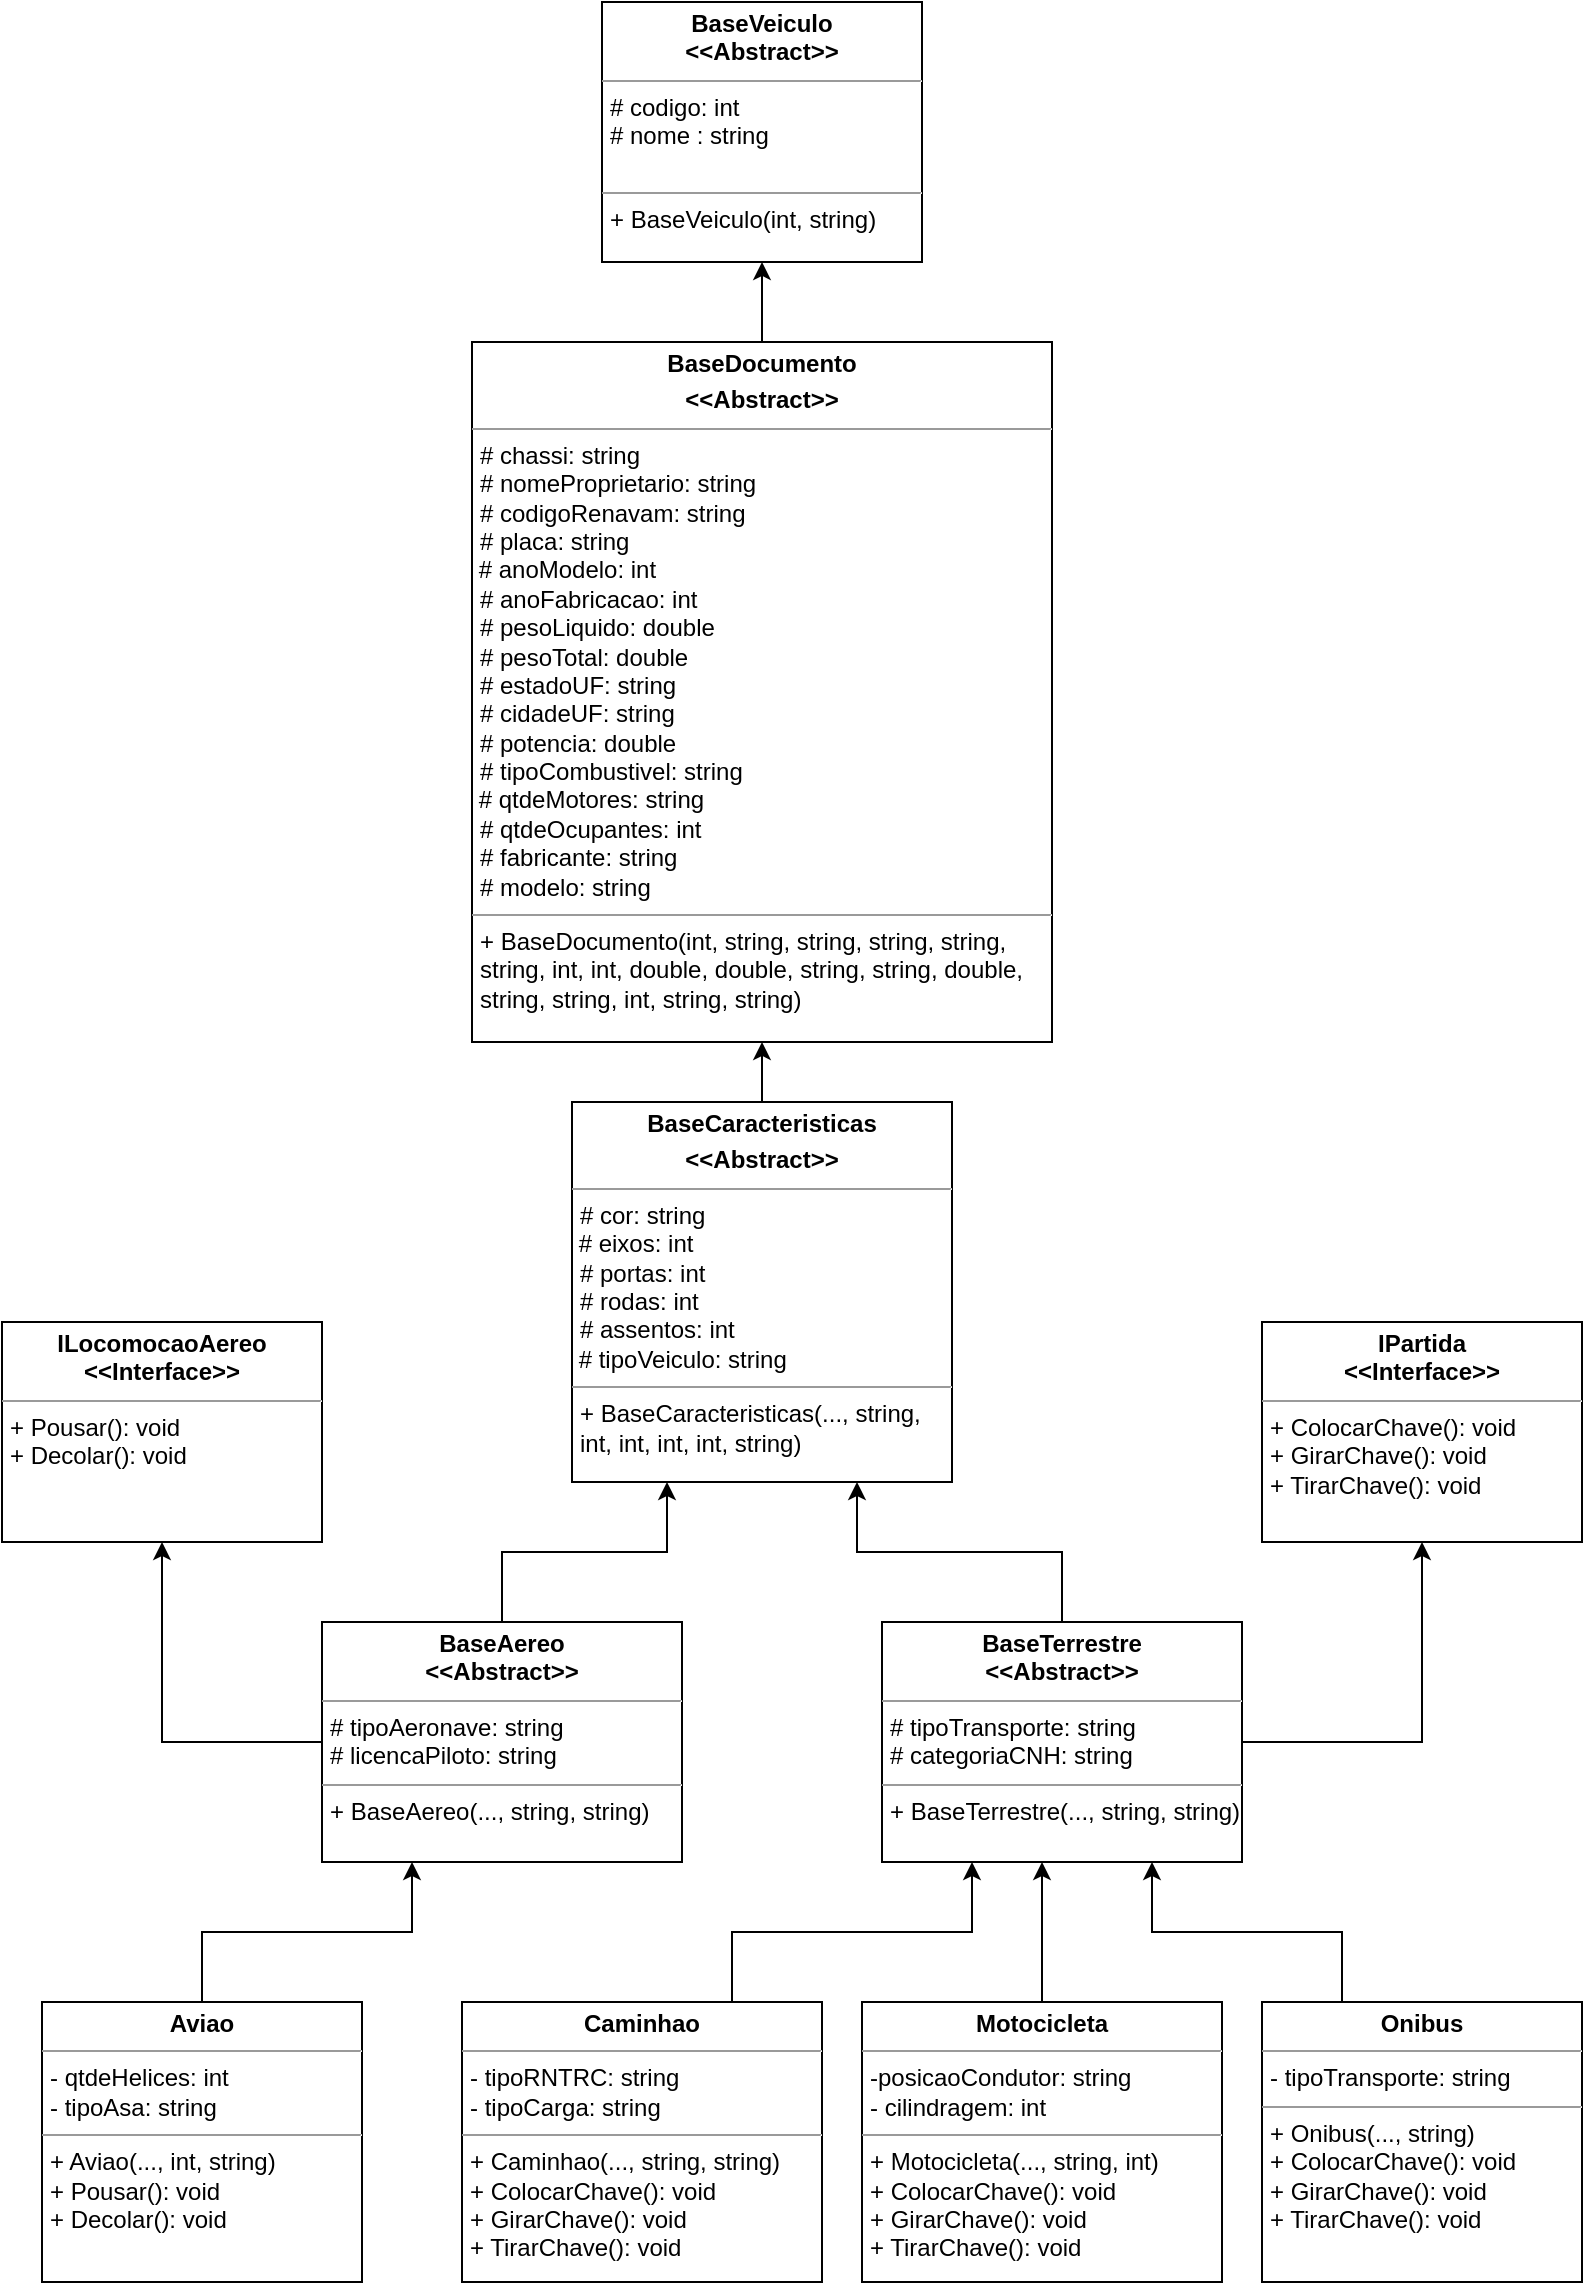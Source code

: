 <mxfile version="21.7.2" type="github">
  <diagram name="Página-1" id="LGiN_1h-tFVSG45ODqGp">
    <mxGraphModel dx="890" dy="757" grid="1" gridSize="10" guides="1" tooltips="1" connect="1" arrows="1" fold="1" page="1" pageScale="1" pageWidth="827" pageHeight="1169" math="0" shadow="0">
      <root>
        <mxCell id="0" />
        <mxCell id="1" parent="0" />
        <mxCell id="OW1iTMcNQvg8xc4sO8OZ-1" value="&lt;p style=&quot;margin:0px;margin-top:4px;text-align:center;&quot;&gt;&lt;b&gt;BaseVeiculo&lt;br&gt;&amp;lt;&amp;lt;Abstract&amp;gt;&amp;gt;&lt;/b&gt;&lt;/p&gt;&lt;hr size=&quot;1&quot;&gt;&lt;p style=&quot;margin:0px;margin-left:4px;&quot;&gt;# codigo: int&lt;/p&gt;&lt;p style=&quot;margin:0px;margin-left:4px;&quot;&gt;# nome : string&lt;/p&gt;&lt;p style=&quot;margin:0px;margin-left:4px;&quot;&gt;&lt;br&gt;&lt;/p&gt;&lt;hr size=&quot;1&quot;&gt;&lt;p style=&quot;margin:0px;margin-left:4px;&quot;&gt;+ BaseVeiculo(int, string)&lt;/p&gt;" style="verticalAlign=top;align=left;overflow=fill;fontSize=12;fontFamily=Helvetica;html=1;whiteSpace=wrap;" vertex="1" parent="1">
          <mxGeometry x="320" y="20" width="160" height="130" as="geometry" />
        </mxCell>
        <mxCell id="OW1iTMcNQvg8xc4sO8OZ-23" value="" style="edgeStyle=orthogonalEdgeStyle;rounded=0;orthogonalLoop=1;jettySize=auto;html=1;entryX=0.25;entryY=1;entryDx=0;entryDy=0;exitX=0.75;exitY=0;exitDx=0;exitDy=0;" edge="1" parent="1" source="OW1iTMcNQvg8xc4sO8OZ-2" target="OW1iTMcNQvg8xc4sO8OZ-8">
          <mxGeometry relative="1" as="geometry" />
        </mxCell>
        <mxCell id="OW1iTMcNQvg8xc4sO8OZ-2" value="&lt;p style=&quot;margin:0px;margin-top:4px;text-align:center;&quot;&gt;&lt;b&gt;Caminhao&lt;/b&gt;&lt;/p&gt;&lt;hr size=&quot;1&quot;&gt;&lt;p style=&quot;margin:0px;margin-left:4px;&quot;&gt;- tipoRNTRC: string&lt;/p&gt;&lt;p style=&quot;margin:0px;margin-left:4px;&quot;&gt;- tipoCarga: string&amp;nbsp;&lt;br&gt;&lt;/p&gt;&lt;hr size=&quot;1&quot;&gt;&lt;p style=&quot;margin:0px;margin-left:4px;&quot;&gt;+ Caminhao(..., string, string)&lt;/p&gt;&lt;p style=&quot;border-color: var(--border-color); margin: 0px 0px 0px 4px;&quot;&gt;+ ColocarChave(): void&lt;/p&gt;&lt;p style=&quot;border-color: var(--border-color); margin: 0px 0px 0px 4px;&quot;&gt;+ GirarChave(): void&lt;/p&gt;&lt;p style=&quot;border-color: var(--border-color); margin: 0px 0px 0px 4px;&quot;&gt;+ TirarChave(): void&lt;/p&gt;" style="verticalAlign=top;align=left;overflow=fill;fontSize=12;fontFamily=Helvetica;html=1;whiteSpace=wrap;" vertex="1" parent="1">
          <mxGeometry x="250" y="1020" width="180" height="140" as="geometry" />
        </mxCell>
        <mxCell id="OW1iTMcNQvg8xc4sO8OZ-22" value="" style="edgeStyle=orthogonalEdgeStyle;rounded=0;orthogonalLoop=1;jettySize=auto;html=1;entryX=0.25;entryY=1;entryDx=0;entryDy=0;" edge="1" parent="1" source="OW1iTMcNQvg8xc4sO8OZ-3" target="OW1iTMcNQvg8xc4sO8OZ-9">
          <mxGeometry relative="1" as="geometry" />
        </mxCell>
        <mxCell id="OW1iTMcNQvg8xc4sO8OZ-3" value="&lt;p style=&quot;margin:0px;margin-top:4px;text-align:center;&quot;&gt;&lt;b&gt;Aviao&lt;/b&gt;&lt;/p&gt;&lt;hr size=&quot;1&quot;&gt;&lt;p style=&quot;margin:0px;margin-left:4px;&quot;&gt;-&amp;nbsp;qtdeHelices: int&lt;/p&gt;&lt;p style=&quot;margin:0px;margin-left:4px;&quot;&gt;- tipoAsa: string&lt;br&gt;&lt;/p&gt;&lt;hr size=&quot;1&quot;&gt;&lt;p style=&quot;margin:0px;margin-left:4px;&quot;&gt;+ Aviao(..., int, string)&lt;/p&gt;&lt;p style=&quot;margin:0px;margin-left:4px;&quot;&gt;+ Pousar(): void&lt;/p&gt;&lt;p style=&quot;margin:0px;margin-left:4px;&quot;&gt;+ Decolar(): void&lt;/p&gt;" style="verticalAlign=top;align=left;overflow=fill;fontSize=12;fontFamily=Helvetica;html=1;whiteSpace=wrap;" vertex="1" parent="1">
          <mxGeometry x="40" y="1020" width="160" height="140" as="geometry" />
        </mxCell>
        <mxCell id="OW1iTMcNQvg8xc4sO8OZ-24" value="" style="edgeStyle=orthogonalEdgeStyle;rounded=0;orthogonalLoop=1;jettySize=auto;html=1;" edge="1" parent="1" source="OW1iTMcNQvg8xc4sO8OZ-4">
          <mxGeometry relative="1" as="geometry">
            <mxPoint x="540" y="950" as="targetPoint" />
          </mxGeometry>
        </mxCell>
        <mxCell id="OW1iTMcNQvg8xc4sO8OZ-4" value="&lt;p style=&quot;margin:0px;margin-top:4px;text-align:center;&quot;&gt;&lt;b&gt;Motocicleta&lt;/b&gt;&lt;/p&gt;&lt;hr size=&quot;1&quot;&gt;&lt;p style=&quot;margin:0px;margin-left:4px;&quot;&gt;-posicaoCondutor: string&lt;/p&gt;&lt;p style=&quot;margin:0px;margin-left:4px;&quot;&gt;- cilindragem: int&amp;nbsp;&lt;br&gt;&lt;/p&gt;&lt;hr size=&quot;1&quot;&gt;&lt;p style=&quot;border-color: var(--border-color); margin: 0px 0px 0px 4px;&quot;&gt;+ Motocicleta(..., string, int)&lt;/p&gt;&lt;p style=&quot;border-color: var(--border-color); margin: 0px 0px 0px 4px;&quot;&gt;+ ColocarChave(): void&lt;/p&gt;&lt;p style=&quot;border-color: var(--border-color); margin: 0px 0px 0px 4px;&quot;&gt;+ GirarChave(): void&lt;/p&gt;&lt;p style=&quot;border-color: var(--border-color); margin: 0px 0px 0px 4px;&quot;&gt;+ TirarChave(): void&lt;/p&gt;" style="verticalAlign=top;align=left;overflow=fill;fontSize=12;fontFamily=Helvetica;html=1;whiteSpace=wrap;" vertex="1" parent="1">
          <mxGeometry x="450" y="1020" width="180" height="140" as="geometry" />
        </mxCell>
        <mxCell id="OW1iTMcNQvg8xc4sO8OZ-26" value="" style="edgeStyle=orthogonalEdgeStyle;rounded=0;orthogonalLoop=1;jettySize=auto;html=1;entryX=0.75;entryY=1;entryDx=0;entryDy=0;exitX=0.25;exitY=0;exitDx=0;exitDy=0;" edge="1" parent="1" source="OW1iTMcNQvg8xc4sO8OZ-7" target="OW1iTMcNQvg8xc4sO8OZ-8">
          <mxGeometry relative="1" as="geometry">
            <mxPoint x="730" y="940" as="targetPoint" />
          </mxGeometry>
        </mxCell>
        <mxCell id="OW1iTMcNQvg8xc4sO8OZ-7" value="&lt;p style=&quot;margin:0px;margin-top:4px;text-align:center;&quot;&gt;&lt;b&gt;Onibus&lt;/b&gt;&lt;/p&gt;&lt;hr size=&quot;1&quot;&gt;&lt;p style=&quot;margin:0px;margin-left:4px;&quot;&gt;- tipoTransporte: string&lt;/p&gt;&lt;hr size=&quot;1&quot;&gt;&lt;p style=&quot;border-color: var(--border-color); margin: 0px 0px 0px 4px;&quot;&gt;+ Onibus(..., string)&lt;/p&gt;&lt;p style=&quot;border-color: var(--border-color); margin: 0px 0px 0px 4px;&quot;&gt;+ ColocarChave(): void&lt;/p&gt;&lt;p style=&quot;border-color: var(--border-color); margin: 0px 0px 0px 4px;&quot;&gt;+ GirarChave(): void&lt;/p&gt;&lt;p style=&quot;border-color: var(--border-color); margin: 0px 0px 0px 4px;&quot;&gt;+ TirarChave(): void&lt;/p&gt;" style="verticalAlign=top;align=left;overflow=fill;fontSize=12;fontFamily=Helvetica;html=1;whiteSpace=wrap;" vertex="1" parent="1">
          <mxGeometry x="650" y="1020" width="160" height="140" as="geometry" />
        </mxCell>
        <mxCell id="OW1iTMcNQvg8xc4sO8OZ-19" value="" style="edgeStyle=orthogonalEdgeStyle;rounded=0;orthogonalLoop=1;jettySize=auto;html=1;entryX=0.75;entryY=1;entryDx=0;entryDy=0;" edge="1" parent="1" source="OW1iTMcNQvg8xc4sO8OZ-8" target="OW1iTMcNQvg8xc4sO8OZ-13">
          <mxGeometry relative="1" as="geometry" />
        </mxCell>
        <mxCell id="OW1iTMcNQvg8xc4sO8OZ-30" value="" style="edgeStyle=orthogonalEdgeStyle;rounded=0;orthogonalLoop=1;jettySize=auto;html=1;entryX=0.5;entryY=1;entryDx=0;entryDy=0;" edge="1" parent="1" source="OW1iTMcNQvg8xc4sO8OZ-8" target="OW1iTMcNQvg8xc4sO8OZ-11">
          <mxGeometry relative="1" as="geometry" />
        </mxCell>
        <mxCell id="OW1iTMcNQvg8xc4sO8OZ-8" value="&lt;p style=&quot;margin:0px;margin-top:4px;text-align:center;&quot;&gt;&lt;b&gt;BaseTerrestre&lt;br&gt;&lt;/b&gt;&lt;b style=&quot;border-color: var(--border-color);&quot;&gt;&amp;lt;&amp;lt;Abstract&amp;gt;&amp;gt;&lt;/b&gt;&lt;/p&gt;&lt;hr size=&quot;1&quot;&gt;&lt;p style=&quot;margin:0px;margin-left:4px;&quot;&gt;# tipoTransporte: string&lt;/p&gt;&lt;p style=&quot;margin:0px;margin-left:4px;&quot;&gt;# categoriaCNH: string&lt;/p&gt;&lt;hr size=&quot;1&quot;&gt;&lt;p style=&quot;margin:0px;margin-left:4px;&quot;&gt;+ BaseTerrestre(..., string, string)&lt;/p&gt;" style="verticalAlign=top;align=left;overflow=fill;fontSize=12;fontFamily=Helvetica;html=1;whiteSpace=wrap;" vertex="1" parent="1">
          <mxGeometry x="460" y="830" width="180" height="120" as="geometry" />
        </mxCell>
        <mxCell id="OW1iTMcNQvg8xc4sO8OZ-17" value="" style="edgeStyle=orthogonalEdgeStyle;rounded=0;orthogonalLoop=1;jettySize=auto;html=1;entryX=0.25;entryY=1;entryDx=0;entryDy=0;" edge="1" parent="1" source="OW1iTMcNQvg8xc4sO8OZ-9" target="OW1iTMcNQvg8xc4sO8OZ-13">
          <mxGeometry relative="1" as="geometry" />
        </mxCell>
        <mxCell id="OW1iTMcNQvg8xc4sO8OZ-28" value="" style="edgeStyle=orthogonalEdgeStyle;rounded=0;orthogonalLoop=1;jettySize=auto;html=1;entryX=0.5;entryY=1;entryDx=0;entryDy=0;exitX=0;exitY=0.5;exitDx=0;exitDy=0;" edge="1" parent="1" source="OW1iTMcNQvg8xc4sO8OZ-9" target="OW1iTMcNQvg8xc4sO8OZ-10">
          <mxGeometry relative="1" as="geometry">
            <mxPoint x="170" y="890" as="sourcePoint" />
            <mxPoint x="100" y="890" as="targetPoint" />
          </mxGeometry>
        </mxCell>
        <mxCell id="OW1iTMcNQvg8xc4sO8OZ-9" value="&lt;p style=&quot;margin:0px;margin-top:4px;text-align:center;&quot;&gt;&lt;b&gt;BaseAereo&lt;br&gt;&amp;lt;&amp;lt;Abstract&amp;gt;&amp;gt;&lt;/b&gt;&lt;/p&gt;&lt;hr size=&quot;1&quot;&gt;&lt;p style=&quot;margin:0px;margin-left:4px;&quot;&gt;# tipoAeronave: string&lt;/p&gt;&lt;p style=&quot;margin:0px;margin-left:4px;&quot;&gt;# licencaPiloto: string&lt;br&gt;&lt;/p&gt;&lt;hr size=&quot;1&quot;&gt;&lt;p style=&quot;margin:0px;margin-left:4px;&quot;&gt;+ BaseAereo(..., string, string)&lt;/p&gt;" style="verticalAlign=top;align=left;overflow=fill;fontSize=12;fontFamily=Helvetica;html=1;whiteSpace=wrap;" vertex="1" parent="1">
          <mxGeometry x="180" y="830" width="180" height="120" as="geometry" />
        </mxCell>
        <mxCell id="OW1iTMcNQvg8xc4sO8OZ-10" value="&lt;p style=&quot;margin:0px;margin-top:4px;text-align:center;&quot;&gt;&lt;b&gt;ILocomocaoAereo&lt;br&gt;&amp;lt;&amp;lt;Interface&amp;gt;&amp;gt;&lt;/b&gt;&lt;/p&gt;&lt;hr size=&quot;1&quot;&gt;&lt;p style=&quot;margin:0px;margin-left:4px;&quot;&gt;+ Pousar(): void&lt;/p&gt;&lt;p style=&quot;margin:0px;margin-left:4px;&quot;&gt;+ Decolar(): void&lt;/p&gt;&lt;p style=&quot;margin:0px;margin-left:4px;&quot;&gt;&lt;br&gt;&lt;/p&gt;" style="verticalAlign=top;align=left;overflow=fill;fontSize=12;fontFamily=Helvetica;html=1;whiteSpace=wrap;" vertex="1" parent="1">
          <mxGeometry x="20" y="680" width="160" height="110" as="geometry" />
        </mxCell>
        <mxCell id="OW1iTMcNQvg8xc4sO8OZ-11" value="&lt;p style=&quot;margin:0px;margin-top:4px;text-align:center;&quot;&gt;&lt;b&gt;IPartida&lt;br&gt;&amp;lt;&amp;lt;Interface&amp;gt;&amp;gt;&lt;/b&gt;&lt;/p&gt;&lt;hr size=&quot;1&quot;&gt;&lt;p style=&quot;margin:0px;margin-left:4px;&quot;&gt;+ ColocarChave(): void&lt;/p&gt;&lt;p style=&quot;margin:0px;margin-left:4px;&quot;&gt;+ GirarChave(): void&lt;/p&gt;&lt;p style=&quot;margin:0px;margin-left:4px;&quot;&gt;+ TirarChave(): void&lt;/p&gt;&lt;p style=&quot;margin:0px;margin-left:4px;&quot;&gt;&lt;br&gt;&lt;/p&gt;" style="verticalAlign=top;align=left;overflow=fill;fontSize=12;fontFamily=Helvetica;html=1;whiteSpace=wrap;" vertex="1" parent="1">
          <mxGeometry x="650" y="680" width="160" height="110" as="geometry" />
        </mxCell>
        <mxCell id="OW1iTMcNQvg8xc4sO8OZ-14" value="" style="edgeStyle=orthogonalEdgeStyle;rounded=0;orthogonalLoop=1;jettySize=auto;html=1;" edge="1" parent="1" source="OW1iTMcNQvg8xc4sO8OZ-12" target="OW1iTMcNQvg8xc4sO8OZ-1">
          <mxGeometry relative="1" as="geometry" />
        </mxCell>
        <mxCell id="OW1iTMcNQvg8xc4sO8OZ-12" value="&lt;p style=&quot;margin:0px;margin-top:4px;text-align:center;&quot;&gt;&lt;b&gt;BaseDocumento&lt;/b&gt;&lt;/p&gt;&lt;p style=&quot;margin:0px;margin-top:4px;text-align:center;&quot;&gt;&lt;b style=&quot;border-color: var(--border-color);&quot;&gt;&amp;lt;&amp;lt;Abstract&amp;gt;&amp;gt;&lt;/b&gt;&lt;/p&gt;&lt;hr size=&quot;1&quot;&gt;&lt;p style=&quot;border-color: var(--border-color); margin: 0px 0px 0px 4px;&quot;&gt;# chassi: string&lt;/p&gt;&lt;div&gt;&lt;p style=&quot;border-color: var(--border-color); margin: 0px 0px 0px 4px;&quot;&gt;# nomeProprietario: string&lt;/p&gt;&lt;/div&gt;&lt;div&gt;&lt;p style=&quot;border-color: var(--border-color); margin: 0px 0px 0px 4px;&quot;&gt;# codigoRenavam: string&lt;/p&gt;&lt;/div&gt;&lt;div&gt;&lt;p style=&quot;border-color: var(--border-color); margin: 0px 0px 0px 4px;&quot;&gt;# placa: string&lt;br style=&quot;border-color: var(--border-color);&quot;&gt;&lt;/p&gt;&lt;/div&gt;&lt;div&gt;&lt;span style=&quot;border-color: var(--border-color); background-color: initial;&quot;&gt;&amp;nbsp;# anoModelo: int&lt;/span&gt;&lt;/div&gt;&lt;div&gt;&lt;p style=&quot;border-color: var(--border-color); margin: 0px 0px 0px 4px;&quot;&gt;# anoFabricacao: int&lt;br style=&quot;border-color: var(--border-color);&quot;&gt;&lt;/p&gt;&lt;/div&gt;&lt;div&gt;&lt;span style=&quot;border-color: var(--border-color); background-color: initial;&quot;&gt;&lt;p style=&quot;border-color: var(--border-color); margin: 0px 0px 0px 4px;&quot;&gt;# pesoLiquido: double&lt;/p&gt;&lt;div&gt;&lt;p style=&quot;border-color: var(--border-color); margin: 0px 0px 0px 4px;&quot;&gt;# pesoTotal: double&lt;br style=&quot;border-color: var(--border-color);&quot;&gt;&lt;/p&gt;&lt;p style=&quot;border-color: var(--border-color); margin: 0px 0px 0px 4px;&quot;&gt;# estadoUF: string&lt;br style=&quot;border-color: var(--border-color);&quot;&gt;&lt;/p&gt;&lt;/div&gt;&lt;div&gt;&lt;p style=&quot;border-color: var(--border-color); margin: 0px 0px 0px 4px;&quot;&gt;# cidadeUF: string&lt;br style=&quot;border-color: var(--border-color);&quot;&gt;&lt;/p&gt;&lt;/div&gt;&lt;div&gt;&lt;span style=&quot;border-color: var(--border-color); background-color: initial;&quot;&gt;&lt;p style=&quot;border-color: var(--border-color); margin: 0px 0px 0px 4px;&quot;&gt;# potencia: double&lt;/p&gt;&lt;div&gt;&lt;p style=&quot;border-color: var(--border-color); margin: 0px 0px 0px 4px;&quot;&gt;# tipoCombustivel: string&lt;br style=&quot;border-color: var(--border-color);&quot;&gt;&lt;/p&gt;&lt;/div&gt;&lt;div&gt;&lt;span style=&quot;border-color: var(--border-color); background-color: initial;&quot;&gt;&amp;nbsp;# qtdeMotores: string&lt;/span&gt;&lt;/div&gt;&lt;div&gt;&lt;span style=&quot;border-color: var(--border-color); background-color: initial;&quot;&gt;&lt;p style=&quot;border-color: var(--border-color); margin: 0px 0px 0px 4px;&quot;&gt;# qtdeOcupantes: int&lt;/p&gt;&lt;p style=&quot;border-color: var(--border-color); margin: 0px 0px 0px 4px;&quot;&gt;# fabricante: string&lt;/p&gt;&lt;p style=&quot;border-color: var(--border-color); margin: 0px 0px 0px 4px;&quot;&gt;# modelo: string&lt;/p&gt;&lt;/span&gt;&lt;/div&gt;&lt;/span&gt;&lt;/div&gt;&lt;/span&gt;&lt;/div&gt;&lt;hr size=&quot;1&quot;&gt;&lt;p style=&quot;margin:0px;margin-left:4px;&quot;&gt;+ BaseDocumento(int, string, string, string, string, string, int, int, double, double, string, string, double, string, string, int, string, string)&lt;/p&gt;" style="verticalAlign=top;align=left;overflow=fill;fontSize=12;fontFamily=Helvetica;html=1;whiteSpace=wrap;" vertex="1" parent="1">
          <mxGeometry x="255" y="190" width="290" height="350" as="geometry" />
        </mxCell>
        <mxCell id="OW1iTMcNQvg8xc4sO8OZ-15" value="" style="edgeStyle=orthogonalEdgeStyle;rounded=0;orthogonalLoop=1;jettySize=auto;html=1;" edge="1" parent="1" source="OW1iTMcNQvg8xc4sO8OZ-13" target="OW1iTMcNQvg8xc4sO8OZ-12">
          <mxGeometry relative="1" as="geometry" />
        </mxCell>
        <mxCell id="OW1iTMcNQvg8xc4sO8OZ-13" value="&lt;p style=&quot;margin:0px;margin-top:4px;text-align:center;&quot;&gt;&lt;b&gt;BaseCaracteristicas&lt;/b&gt;&lt;/p&gt;&lt;p style=&quot;margin:0px;margin-top:4px;text-align:center;&quot;&gt;&lt;b style=&quot;border-color: var(--border-color);&quot;&gt;&amp;lt;&amp;lt;Abstract&amp;gt;&amp;gt;&lt;/b&gt;&lt;/p&gt;&lt;hr size=&quot;1&quot;&gt;&lt;p style=&quot;border-color: var(--border-color); margin: 0px 0px 0px 4px;&quot;&gt;&lt;span style=&quot;background-color: initial;&quot;&gt;# cor: string&lt;/span&gt;&lt;br&gt;&lt;/p&gt;&lt;div&gt;&lt;span style=&quot;border-color: var(--border-color); background-color: initial;&quot;&gt;&amp;nbsp;# eixos: int&lt;/span&gt;&lt;/div&gt;&lt;div&gt;&lt;span style=&quot;border-color: var(--border-color); background-color: initial;&quot;&gt;&lt;p style=&quot;border-color: var(--border-color); margin: 0px 0px 0px 4px;&quot;&gt;# portas: int&lt;/p&gt;&lt;p style=&quot;border-color: var(--border-color); margin: 0px 0px 0px 4px;&quot;&gt;# rodas: int&lt;br style=&quot;border-color: var(--border-color);&quot;&gt;&lt;/p&gt;&lt;p style=&quot;border-color: var(--border-color); margin: 0px 0px 0px 4px;&quot;&gt;# assentos: int&lt;br style=&quot;border-color: var(--border-color);&quot;&gt;&lt;/p&gt;&lt;div&gt;&lt;span style=&quot;border-color: var(--border-color); background-color: initial;&quot;&gt;&amp;nbsp;# tipoVeiculo: string&lt;/span&gt;&lt;/div&gt;&lt;div&gt;&lt;/div&gt;&lt;/span&gt;&lt;/div&gt;&lt;hr size=&quot;1&quot;&gt;&lt;p style=&quot;margin:0px;margin-left:4px;&quot;&gt;+ BaseCaracteristicas(...&lt;span style=&quot;background-color: initial;&quot;&gt;, string, int, int, int, int, string)&lt;/span&gt;&lt;/p&gt;" style="verticalAlign=top;align=left;overflow=fill;fontSize=12;fontFamily=Helvetica;html=1;whiteSpace=wrap;" vertex="1" parent="1">
          <mxGeometry x="305" y="570" width="190" height="190" as="geometry" />
        </mxCell>
      </root>
    </mxGraphModel>
  </diagram>
</mxfile>

